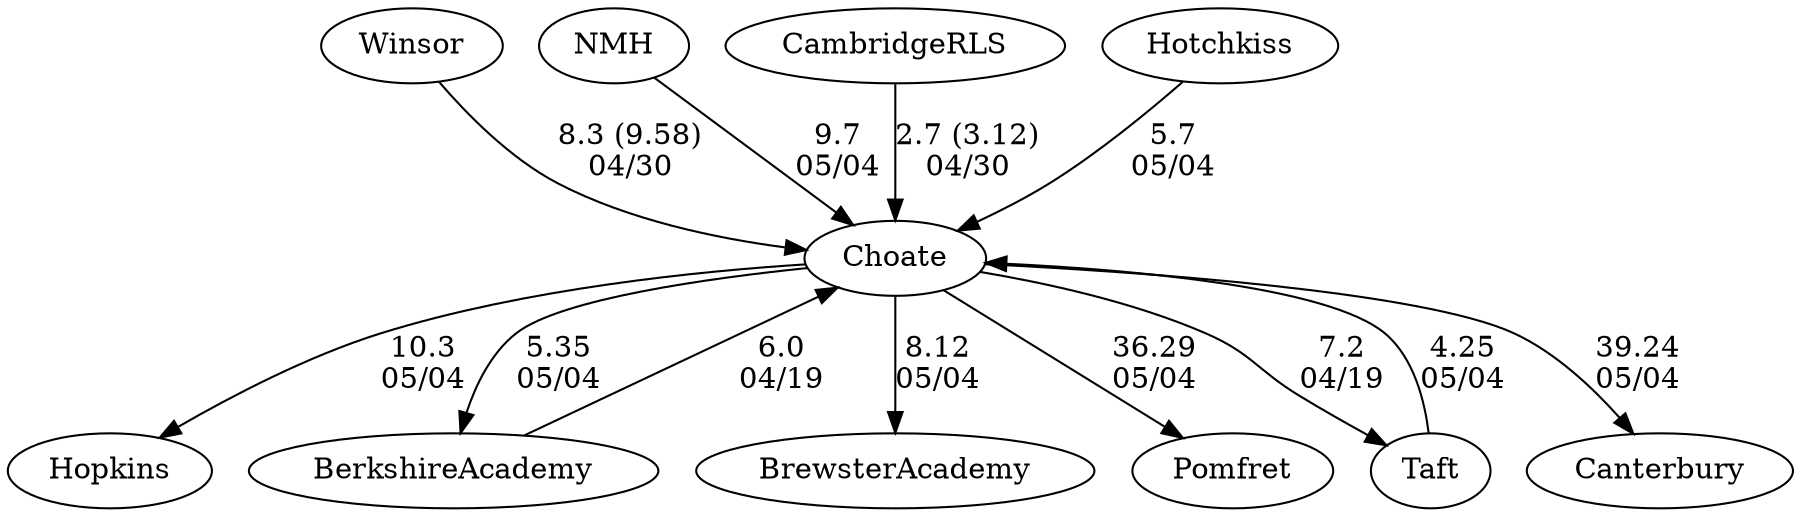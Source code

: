 digraph girls1foursChoate {Hopkins [URL="girls1foursChoateHopkins.html"];Winsor [URL="girls1foursChoateWinsor.html"];Choate [URL="girls1foursChoateChoate.html"];BerkshireAcademy [URL="girls1foursChoateBerkshireAcademy.html"];NMH [URL="girls1foursChoateNMH.html"];CambridgeRLS [URL="girls1foursChoateCambridgeRLS.html"];BrewsterAcademy [URL="girls1foursChoateBrewsterAcademy.html"];Pomfret [URL="girls1foursChoatePomfret.html"];Hotchkiss [URL="girls1foursChoateHotchkiss.html"];Taft [URL="girls1foursChoateTaft.html"];Canterbury [URL="girls1foursChoateCanterbury.html"];BerkshireAcademy -> Choate[label="6.0
04/19", weight="94", tooltip="NEIRA Boys & Girls Fours,Berkshire v. Choate & Taft			
Distance: 1500 M Conditions: Warm, partly cloudy. Steady tailwind ~8-12 mph throughout the afternoon; strongest in the latter 1000 M. Comments: In the G2 race, Berkshire stopped before the finish line and drifted across. Thanks to Choate and Taft for traveling to Camp Sloane for our annual early season tilt.
None", URL="https://www.row2k.com/results/resultspage.cfm?UID=9D6EF532608DCE0FFB64EAEAE8781272&cat=5", random="random"]; 
Choate -> Taft[label="7.2
04/19", weight="93", tooltip="NEIRA Boys & Girls Fours,Berkshire v. Choate & Taft			
Distance: 1500 M Conditions: Warm, partly cloudy. Steady tailwind ~8-12 mph throughout the afternoon; strongest in the latter 1000 M. Comments: In the G2 race, Berkshire stopped before the finish line and drifted across. Thanks to Choate and Taft for traveling to Camp Sloane for our annual early season tilt.
None", URL="https://www.row2k.com/results/resultspage.cfm?UID=9D6EF532608DCE0FFB64EAEAE8781272&cat=5", random="random"]; 
Winsor -> Choate[label="8.3 (9.58)
04/30", weight="92", tooltip="NEIRA Girls Fours, The Winsor School, Choate, Cambridge Rindge & Latin School (CRLS)			
Distance: 1300 Conditions: Great day of racing. Crossing tailwind with a few gusts, but nothing to impede racing or steering. 5th, 6th, 7th boats raced a shortened course due to current and timing restraints. Thank you to Choate for making the trip to Boston and CRLS for a great afternoon of racing!
Race order: 3V,4V,1V,2V,5V,6V,7V Comments: CRLS and Choate also raced a 7V, resulting--CRLS: 5:15.71 Choate: 5:52.01.
None", URL="https://www.row2k.com/results/resultspage.cfm?UID=97F7AB1A3583B5AD0B685E7720855CFF&cat=1", random="random"]; 
CambridgeRLS -> Choate[label="2.7 (3.12)
04/30", weight="98", tooltip="NEIRA Girls Fours, The Winsor School, Choate, Cambridge Rindge & Latin School (CRLS)			
Distance: 1300 Conditions: Great day of racing. Crossing tailwind with a few gusts, but nothing to impede racing or steering. 5th, 6th, 7th boats raced a shortened course due to current and timing restraints. Thank you to Choate for making the trip to Boston and CRLS for a great afternoon of racing!
Race order: 3V,4V,1V,2V,5V,6V,7V Comments: CRLS and Choate also raced a 7V, resulting--CRLS: 5:15.71 Choate: 5:52.01.
None", URL="https://www.row2k.com/results/resultspage.cfm?UID=97F7AB1A3583B5AD0B685E7720855CFF&cat=1", random="random"]; 
NMH -> Choate[label="9.7
05/04", weight="91", tooltip="Founder's Day Regatta			
", URL="", random="random"]; 
Hotchkiss -> Choate[label="5.7
05/04", weight="95", tooltip="Founder's Day Regatta			
", URL="", random="random"]; 
Taft -> Choate[label="4.25
05/04", weight="96", tooltip="Founder's Day Regatta			
", URL="", random="random"]; 
Choate -> Hopkins[label="10.3
05/04", weight="90", tooltip="Founder's Day Regatta			
", URL="", random="random"]; 
Choate -> BerkshireAcademy[label="5.35
05/04", weight="95", tooltip="Founder's Day Regatta			
", URL="", random="random"]; 
Choate -> BrewsterAcademy[label="8.12
05/04", weight="92", tooltip="Founder's Day Regatta			
", URL="", random="random"]; 
Choate -> Canterbury[label="39.24
05/04", weight="61", tooltip="Founder's Day Regatta			
", URL="", random="random"]; 
Choate -> Pomfret[label="36.29
05/04", weight="64", tooltip="Founder's Day Regatta			
", URL="", random="random"]}